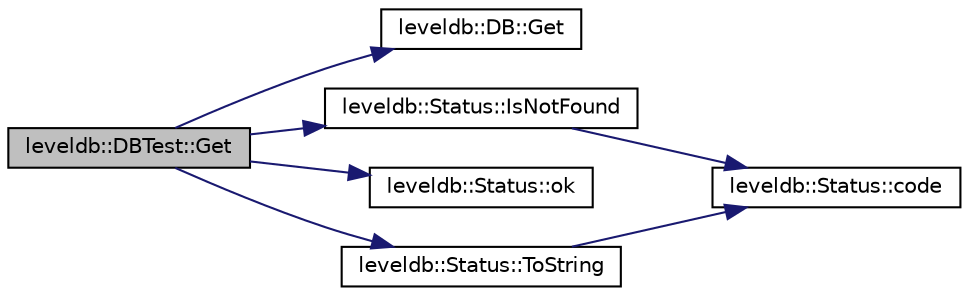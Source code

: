 digraph "leveldb::DBTest::Get"
{
  edge [fontname="Helvetica",fontsize="10",labelfontname="Helvetica",labelfontsize="10"];
  node [fontname="Helvetica",fontsize="10",shape=record];
  rankdir="LR";
  Node1 [label="leveldb::DBTest::Get",height=0.2,width=0.4,color="black", fillcolor="grey75", style="filled" fontcolor="black"];
  Node1 -> Node2 [color="midnightblue",fontsize="10",style="solid",fontname="Helvetica"];
  Node2 [label="leveldb::DB::Get",height=0.2,width=0.4,color="black", fillcolor="white", style="filled",URL="$classleveldb_1_1_d_b.html#ad43bd7937b9af88ff856eb8158890911"];
  Node1 -> Node3 [color="midnightblue",fontsize="10",style="solid",fontname="Helvetica"];
  Node3 [label="leveldb::Status::IsNotFound",height=0.2,width=0.4,color="black", fillcolor="white", style="filled",URL="$classleveldb_1_1_status.html#ad5462f26196fc04d72221d2fdf1872ca"];
  Node3 -> Node4 [color="midnightblue",fontsize="10",style="solid",fontname="Helvetica"];
  Node4 [label="leveldb::Status::code",height=0.2,width=0.4,color="black", fillcolor="white", style="filled",URL="$classleveldb_1_1_status.html#a7e1c5239636c9e0ffff6df6144f32af3"];
  Node1 -> Node5 [color="midnightblue",fontsize="10",style="solid",fontname="Helvetica"];
  Node5 [label="leveldb::Status::ok",height=0.2,width=0.4,color="black", fillcolor="white", style="filled",URL="$classleveldb_1_1_status.html#ab31e89a858c766716e3dc952be857c65"];
  Node1 -> Node6 [color="midnightblue",fontsize="10",style="solid",fontname="Helvetica"];
  Node6 [label="leveldb::Status::ToString",height=0.2,width=0.4,color="black", fillcolor="white", style="filled",URL="$classleveldb_1_1_status.html#aa8b56d8fe2cd1873778de5d1e5407866"];
  Node6 -> Node4 [color="midnightblue",fontsize="10",style="solid",fontname="Helvetica"];
}
